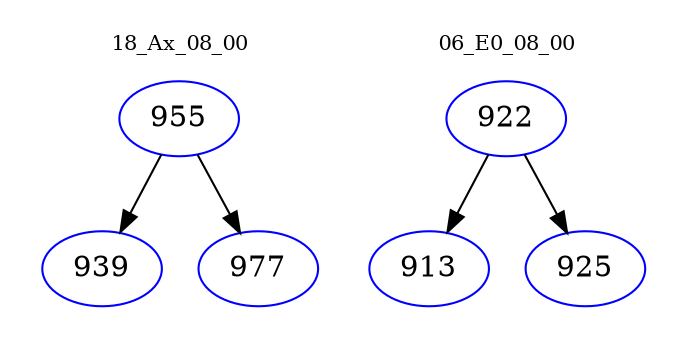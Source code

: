 digraph{
subgraph cluster_0 {
color = white
label = "18_Ax_08_00";
fontsize=10;
T0_955 [label="955", color="blue"]
T0_955 -> T0_939 [color="black"]
T0_939 [label="939", color="blue"]
T0_955 -> T0_977 [color="black"]
T0_977 [label="977", color="blue"]
}
subgraph cluster_1 {
color = white
label = "06_E0_08_00";
fontsize=10;
T1_922 [label="922", color="blue"]
T1_922 -> T1_913 [color="black"]
T1_913 [label="913", color="blue"]
T1_922 -> T1_925 [color="black"]
T1_925 [label="925", color="blue"]
}
}
